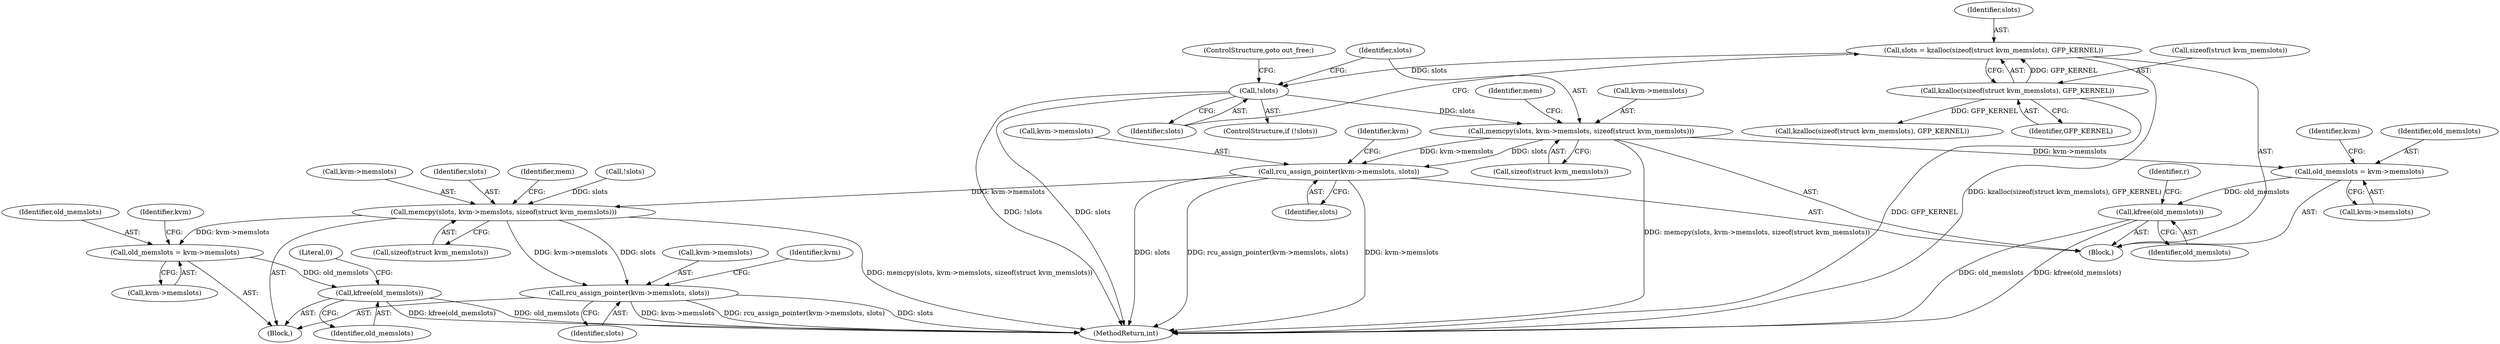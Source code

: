 digraph "0_linux_fa3d315a4ce2c0891cdde262562e710d95fba19e@pointer" {
"1000459" [label="(Call,slots = kzalloc(sizeof(struct kvm_memslots), GFP_KERNEL))"];
"1000461" [label="(Call,kzalloc(sizeof(struct kvm_memslots), GFP_KERNEL))"];
"1000466" [label="(Call,!slots)"];
"1000469" [label="(Call,memcpy(slots, kvm->memslots, sizeof(struct kvm_memslots)))"];
"1000508" [label="(Call,old_memslots = kvm->memslots)"];
"1000525" [label="(Call,kfree(old_memslots))"];
"1000513" [label="(Call,rcu_assign_pointer(kvm->memslots, slots))"];
"1000550" [label="(Call,memcpy(slots, kvm->memslots, sizeof(struct kvm_memslots)))"];
"1000604" [label="(Call,old_memslots = kvm->memslots)"];
"1000624" [label="(Call,kfree(old_memslots))"];
"1000609" [label="(Call,rcu_assign_pointer(kvm->memslots, slots))"];
"1000459" [label="(Call,slots = kzalloc(sizeof(struct kvm_memslots), GFP_KERNEL))"];
"1000464" [label="(Identifier,GFP_KERNEL)"];
"1000479" [label="(Identifier,mem)"];
"1000624" [label="(Call,kfree(old_memslots))"];
"1000467" [label="(Identifier,slots)"];
"1000609" [label="(Call,rcu_assign_pointer(kvm->memslots, slots))"];
"1000550" [label="(Call,memcpy(slots, kvm->memslots, sizeof(struct kvm_memslots)))"];
"1000528" [label="(Identifier,r)"];
"1000552" [label="(Call,kvm->memslots)"];
"1000617" [label="(Identifier,kvm)"];
"1000466" [label="(Call,!slots)"];
"1000465" [label="(ControlStructure,if (!slots))"];
"1000515" [label="(Identifier,kvm)"];
"1000526" [label="(Identifier,old_memslots)"];
"1000605" [label="(Identifier,old_memslots)"];
"1000508" [label="(Call,old_memslots = kvm->memslots)"];
"1000542" [label="(Call,kzalloc(sizeof(struct kvm_memslots), GFP_KERNEL))"];
"1000610" [label="(Call,kvm->memslots)"];
"1000604" [label="(Call,old_memslots = kvm->memslots)"];
"1000461" [label="(Call,kzalloc(sizeof(struct kvm_memslots), GFP_KERNEL))"];
"1000551" [label="(Identifier,slots)"];
"1000509" [label="(Identifier,old_memslots)"];
"1000521" [label="(Identifier,kvm)"];
"1000625" [label="(Identifier,old_memslots)"];
"1000627" [label="(Literal,0)"];
"1000471" [label="(Call,kvm->memslots)"];
"1000510" [label="(Call,kvm->memslots)"];
"1000517" [label="(Identifier,slots)"];
"1000454" [label="(Block,)"];
"1000560" [label="(Identifier,mem)"];
"1000514" [label="(Call,kvm->memslots)"];
"1000555" [label="(Call,sizeof(struct kvm_memslots))"];
"1000462" [label="(Call,sizeof(struct kvm_memslots))"];
"1000470" [label="(Identifier,slots)"];
"1000116" [label="(Block,)"];
"1000525" [label="(Call,kfree(old_memslots))"];
"1000606" [label="(Call,kvm->memslots)"];
"1000460" [label="(Identifier,slots)"];
"1000632" [label="(MethodReturn,int)"];
"1000613" [label="(Identifier,slots)"];
"1000474" [label="(Call,sizeof(struct kvm_memslots))"];
"1000547" [label="(Call,!slots)"];
"1000468" [label="(ControlStructure,goto out_free;)"];
"1000469" [label="(Call,memcpy(slots, kvm->memslots, sizeof(struct kvm_memslots)))"];
"1000611" [label="(Identifier,kvm)"];
"1000513" [label="(Call,rcu_assign_pointer(kvm->memslots, slots))"];
"1000459" -> "1000454"  [label="AST: "];
"1000459" -> "1000461"  [label="CFG: "];
"1000460" -> "1000459"  [label="AST: "];
"1000461" -> "1000459"  [label="AST: "];
"1000467" -> "1000459"  [label="CFG: "];
"1000459" -> "1000632"  [label="DDG: kzalloc(sizeof(struct kvm_memslots), GFP_KERNEL)"];
"1000461" -> "1000459"  [label="DDG: GFP_KERNEL"];
"1000459" -> "1000466"  [label="DDG: slots"];
"1000461" -> "1000464"  [label="CFG: "];
"1000462" -> "1000461"  [label="AST: "];
"1000464" -> "1000461"  [label="AST: "];
"1000461" -> "1000632"  [label="DDG: GFP_KERNEL"];
"1000461" -> "1000542"  [label="DDG: GFP_KERNEL"];
"1000466" -> "1000465"  [label="AST: "];
"1000466" -> "1000467"  [label="CFG: "];
"1000467" -> "1000466"  [label="AST: "];
"1000468" -> "1000466"  [label="CFG: "];
"1000470" -> "1000466"  [label="CFG: "];
"1000466" -> "1000632"  [label="DDG: slots"];
"1000466" -> "1000632"  [label="DDG: !slots"];
"1000466" -> "1000469"  [label="DDG: slots"];
"1000469" -> "1000454"  [label="AST: "];
"1000469" -> "1000474"  [label="CFG: "];
"1000470" -> "1000469"  [label="AST: "];
"1000471" -> "1000469"  [label="AST: "];
"1000474" -> "1000469"  [label="AST: "];
"1000479" -> "1000469"  [label="CFG: "];
"1000469" -> "1000632"  [label="DDG: memcpy(slots, kvm->memslots, sizeof(struct kvm_memslots))"];
"1000469" -> "1000508"  [label="DDG: kvm->memslots"];
"1000469" -> "1000513"  [label="DDG: kvm->memslots"];
"1000469" -> "1000513"  [label="DDG: slots"];
"1000508" -> "1000454"  [label="AST: "];
"1000508" -> "1000510"  [label="CFG: "];
"1000509" -> "1000508"  [label="AST: "];
"1000510" -> "1000508"  [label="AST: "];
"1000515" -> "1000508"  [label="CFG: "];
"1000508" -> "1000525"  [label="DDG: old_memslots"];
"1000525" -> "1000454"  [label="AST: "];
"1000525" -> "1000526"  [label="CFG: "];
"1000526" -> "1000525"  [label="AST: "];
"1000528" -> "1000525"  [label="CFG: "];
"1000525" -> "1000632"  [label="DDG: kfree(old_memslots)"];
"1000525" -> "1000632"  [label="DDG: old_memslots"];
"1000513" -> "1000454"  [label="AST: "];
"1000513" -> "1000517"  [label="CFG: "];
"1000514" -> "1000513"  [label="AST: "];
"1000517" -> "1000513"  [label="AST: "];
"1000521" -> "1000513"  [label="CFG: "];
"1000513" -> "1000632"  [label="DDG: rcu_assign_pointer(kvm->memslots, slots)"];
"1000513" -> "1000632"  [label="DDG: kvm->memslots"];
"1000513" -> "1000632"  [label="DDG: slots"];
"1000513" -> "1000550"  [label="DDG: kvm->memslots"];
"1000550" -> "1000116"  [label="AST: "];
"1000550" -> "1000555"  [label="CFG: "];
"1000551" -> "1000550"  [label="AST: "];
"1000552" -> "1000550"  [label="AST: "];
"1000555" -> "1000550"  [label="AST: "];
"1000560" -> "1000550"  [label="CFG: "];
"1000550" -> "1000632"  [label="DDG: memcpy(slots, kvm->memslots, sizeof(struct kvm_memslots))"];
"1000547" -> "1000550"  [label="DDG: slots"];
"1000550" -> "1000604"  [label="DDG: kvm->memslots"];
"1000550" -> "1000609"  [label="DDG: kvm->memslots"];
"1000550" -> "1000609"  [label="DDG: slots"];
"1000604" -> "1000116"  [label="AST: "];
"1000604" -> "1000606"  [label="CFG: "];
"1000605" -> "1000604"  [label="AST: "];
"1000606" -> "1000604"  [label="AST: "];
"1000611" -> "1000604"  [label="CFG: "];
"1000604" -> "1000624"  [label="DDG: old_memslots"];
"1000624" -> "1000116"  [label="AST: "];
"1000624" -> "1000625"  [label="CFG: "];
"1000625" -> "1000624"  [label="AST: "];
"1000627" -> "1000624"  [label="CFG: "];
"1000624" -> "1000632"  [label="DDG: kfree(old_memslots)"];
"1000624" -> "1000632"  [label="DDG: old_memslots"];
"1000609" -> "1000116"  [label="AST: "];
"1000609" -> "1000613"  [label="CFG: "];
"1000610" -> "1000609"  [label="AST: "];
"1000613" -> "1000609"  [label="AST: "];
"1000617" -> "1000609"  [label="CFG: "];
"1000609" -> "1000632"  [label="DDG: slots"];
"1000609" -> "1000632"  [label="DDG: kvm->memslots"];
"1000609" -> "1000632"  [label="DDG: rcu_assign_pointer(kvm->memslots, slots)"];
}
